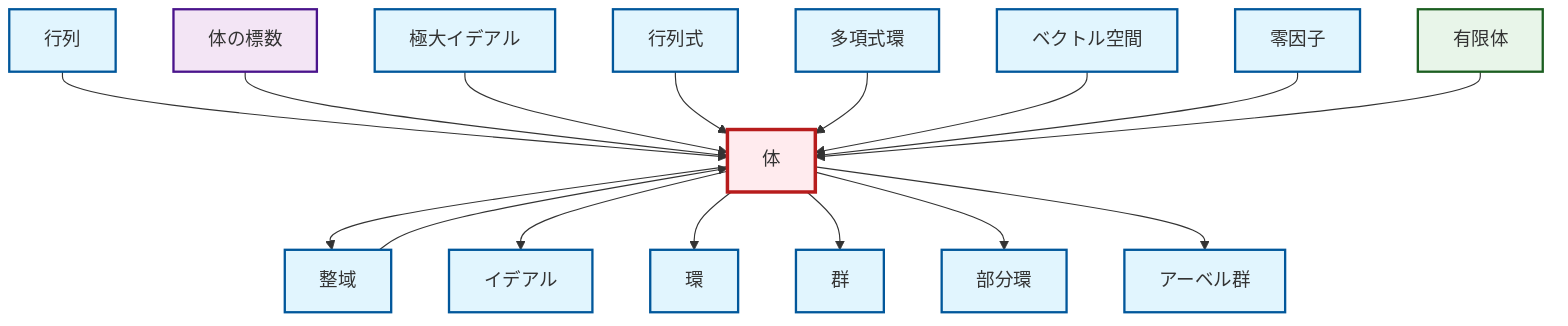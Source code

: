 graph TD
    classDef definition fill:#e1f5fe,stroke:#01579b,stroke-width:2px
    classDef theorem fill:#f3e5f5,stroke:#4a148c,stroke-width:2px
    classDef axiom fill:#fff3e0,stroke:#e65100,stroke-width:2px
    classDef example fill:#e8f5e9,stroke:#1b5e20,stroke-width:2px
    classDef current fill:#ffebee,stroke:#b71c1c,stroke-width:3px
    def-field["体"]:::definition
    def-determinant["行列式"]:::definition
    def-group["群"]:::definition
    def-subring["部分環"]:::definition
    ex-finite-field["有限体"]:::example
    def-polynomial-ring["多項式環"]:::definition
    def-abelian-group["アーベル群"]:::definition
    thm-field-characteristic["体の標数"]:::theorem
    def-integral-domain["整域"]:::definition
    def-maximal-ideal["極大イデアル"]:::definition
    def-ideal["イデアル"]:::definition
    def-zero-divisor["零因子"]:::definition
    def-matrix["行列"]:::definition
    def-vector-space["ベクトル空間"]:::definition
    def-ring["環"]:::definition
    def-field --> def-integral-domain
    def-matrix --> def-field
    thm-field-characteristic --> def-field
    def-integral-domain --> def-field
    def-field --> def-ideal
    def-field --> def-ring
    def-maximal-ideal --> def-field
    def-determinant --> def-field
    def-polynomial-ring --> def-field
    def-vector-space --> def-field
    def-field --> def-group
    def-zero-divisor --> def-field
    def-field --> def-subring
    def-field --> def-abelian-group
    ex-finite-field --> def-field
    class def-field current